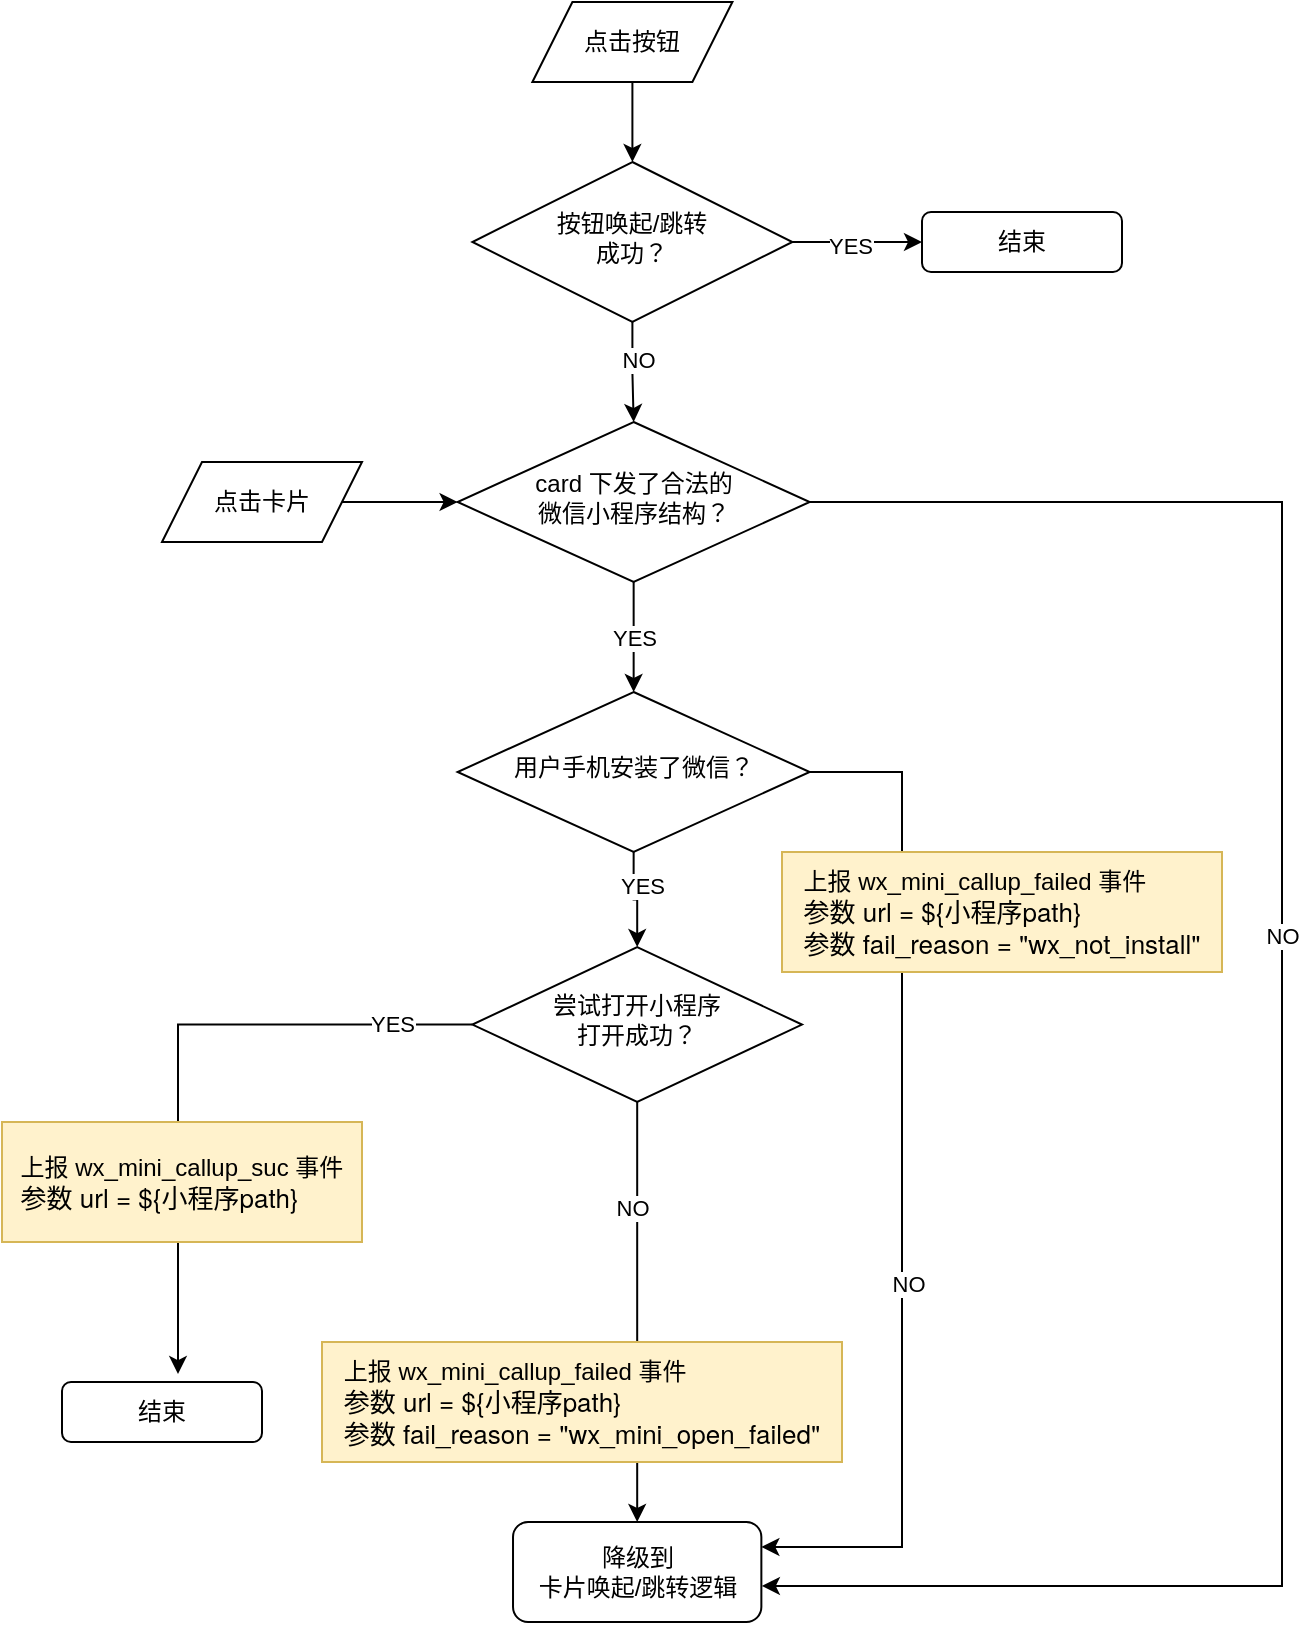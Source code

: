 <mxfile version="17.1.1" type="github">
  <diagram id="C5RBs43oDa-KdzZeNtuy" name="Page-1">
    <mxGraphModel dx="1018" dy="648" grid="1" gridSize="10" guides="1" tooltips="1" connect="1" arrows="1" fold="1" page="1" pageScale="1" pageWidth="827" pageHeight="1169" math="0" shadow="0">
      <root>
        <mxCell id="WIyWlLk6GJQsqaUBKTNV-0" />
        <mxCell id="WIyWlLk6GJQsqaUBKTNV-1" parent="WIyWlLk6GJQsqaUBKTNV-0" />
        <mxCell id="ZBhVcWiEAXyir8KUt6d2-6" style="edgeStyle=orthogonalEdgeStyle;rounded=0;orthogonalLoop=1;jettySize=auto;html=1;exitX=1;exitY=0.5;exitDx=0;exitDy=0;entryX=0;entryY=0.5;entryDx=0;entryDy=0;" edge="1" parent="WIyWlLk6GJQsqaUBKTNV-1" source="WIyWlLk6GJQsqaUBKTNV-6" target="ZBhVcWiEAXyir8KUt6d2-26">
          <mxGeometry relative="1" as="geometry">
            <mxPoint x="505.2" y="200" as="targetPoint" />
          </mxGeometry>
        </mxCell>
        <mxCell id="ZBhVcWiEAXyir8KUt6d2-10" value="YES" style="edgeLabel;html=1;align=center;verticalAlign=middle;resizable=0;points=[];" vertex="1" connectable="0" parent="ZBhVcWiEAXyir8KUt6d2-6">
          <mxGeometry x="-0.1" y="-2" relative="1" as="geometry">
            <mxPoint as="offset" />
          </mxGeometry>
        </mxCell>
        <mxCell id="ZBhVcWiEAXyir8KUt6d2-30" style="edgeStyle=orthogonalEdgeStyle;rounded=0;orthogonalLoop=1;jettySize=auto;html=1;exitX=0.5;exitY=1;exitDx=0;exitDy=0;entryX=0.5;entryY=0;entryDx=0;entryDy=0;" edge="1" parent="WIyWlLk6GJQsqaUBKTNV-1" source="WIyWlLk6GJQsqaUBKTNV-6" target="ZBhVcWiEAXyir8KUt6d2-28">
          <mxGeometry relative="1" as="geometry" />
        </mxCell>
        <mxCell id="ZBhVcWiEAXyir8KUt6d2-34" value="NO" style="edgeLabel;html=1;align=center;verticalAlign=middle;resizable=0;points=[];" vertex="1" connectable="0" parent="ZBhVcWiEAXyir8KUt6d2-30">
          <mxGeometry x="-0.249" y="3" relative="1" as="geometry">
            <mxPoint as="offset" />
          </mxGeometry>
        </mxCell>
        <mxCell id="WIyWlLk6GJQsqaUBKTNV-6" value="按钮唤起/跳转&lt;br&gt;成功？" style="rhombus;whiteSpace=wrap;html=1;shadow=0;fontFamily=Helvetica;fontSize=12;align=center;strokeWidth=1;spacing=6;spacingTop=-4;" parent="WIyWlLk6GJQsqaUBKTNV-1" vertex="1">
          <mxGeometry x="285.2" y="160" width="160" height="80" as="geometry" />
        </mxCell>
        <mxCell id="ZBhVcWiEAXyir8KUt6d2-14" style="edgeStyle=orthogonalEdgeStyle;rounded=0;orthogonalLoop=1;jettySize=auto;html=1;exitX=0.5;exitY=1;exitDx=0;exitDy=0;entryX=0.5;entryY=0;entryDx=0;entryDy=0;" edge="1" parent="WIyWlLk6GJQsqaUBKTNV-1" source="ZBhVcWiEAXyir8KUt6d2-0" target="ZBhVcWiEAXyir8KUt6d2-13">
          <mxGeometry relative="1" as="geometry" />
        </mxCell>
        <mxCell id="ZBhVcWiEAXyir8KUt6d2-52" value="NO" style="edgeLabel;html=1;align=center;verticalAlign=middle;resizable=0;points=[];" vertex="1" connectable="0" parent="ZBhVcWiEAXyir8KUt6d2-14">
          <mxGeometry x="-0.495" y="-3" relative="1" as="geometry">
            <mxPoint as="offset" />
          </mxGeometry>
        </mxCell>
        <mxCell id="ZBhVcWiEAXyir8KUt6d2-21" style="edgeStyle=orthogonalEdgeStyle;rounded=0;orthogonalLoop=1;jettySize=auto;html=1;exitX=0;exitY=0.5;exitDx=0;exitDy=0;entryX=0.58;entryY=-0.133;entryDx=0;entryDy=0;entryPerimeter=0;" edge="1" parent="WIyWlLk6GJQsqaUBKTNV-1" source="ZBhVcWiEAXyir8KUt6d2-0" target="ZBhVcWiEAXyir8KUt6d2-2">
          <mxGeometry relative="1" as="geometry" />
        </mxCell>
        <mxCell id="ZBhVcWiEAXyir8KUt6d2-53" value="YES" style="edgeLabel;html=1;align=center;verticalAlign=middle;resizable=0;points=[];" vertex="1" connectable="0" parent="ZBhVcWiEAXyir8KUt6d2-21">
          <mxGeometry x="-0.75" y="-1" relative="1" as="geometry">
            <mxPoint as="offset" />
          </mxGeometry>
        </mxCell>
        <mxCell id="ZBhVcWiEAXyir8KUt6d2-0" value="尝试打开小程序&lt;br&gt;打开成功？" style="rhombus;whiteSpace=wrap;html=1;shadow=0;fontFamily=Helvetica;fontSize=12;align=center;strokeWidth=1;spacing=6;spacingTop=-4;" vertex="1" parent="WIyWlLk6GJQsqaUBKTNV-1">
          <mxGeometry x="285.2" y="552.55" width="164.8" height="77.45" as="geometry" />
        </mxCell>
        <mxCell id="ZBhVcWiEAXyir8KUt6d2-4" style="edgeStyle=orthogonalEdgeStyle;rounded=0;orthogonalLoop=1;jettySize=auto;html=1;exitX=0.5;exitY=1;exitDx=0;exitDy=0;entryX=0.5;entryY=0;entryDx=0;entryDy=0;" edge="1" parent="WIyWlLk6GJQsqaUBKTNV-1" source="ZBhVcWiEAXyir8KUt6d2-1" target="WIyWlLk6GJQsqaUBKTNV-6">
          <mxGeometry relative="1" as="geometry" />
        </mxCell>
        <mxCell id="ZBhVcWiEAXyir8KUt6d2-1" value="点击按钮" style="shape=parallelogram;perimeter=parallelogramPerimeter;whiteSpace=wrap;html=1;fixedSize=1;" vertex="1" parent="WIyWlLk6GJQsqaUBKTNV-1">
          <mxGeometry x="315.2" y="80" width="100" height="40" as="geometry" />
        </mxCell>
        <mxCell id="ZBhVcWiEAXyir8KUt6d2-2" value="结束" style="rounded=1;whiteSpace=wrap;html=1;fontSize=12;glass=0;strokeWidth=1;shadow=0;" vertex="1" parent="WIyWlLk6GJQsqaUBKTNV-1">
          <mxGeometry x="80" y="770" width="100" height="30" as="geometry" />
        </mxCell>
        <mxCell id="ZBhVcWiEAXyir8KUt6d2-13" value="降级到&lt;br&gt;卡片唤起/跳转逻辑" style="rounded=1;whiteSpace=wrap;html=1;fontSize=12;glass=0;strokeWidth=1;shadow=0;" vertex="1" parent="WIyWlLk6GJQsqaUBKTNV-1">
          <mxGeometry x="305.51" y="840" width="124.17" height="50" as="geometry" />
        </mxCell>
        <mxCell id="ZBhVcWiEAXyir8KUt6d2-19" style="edgeStyle=orthogonalEdgeStyle;rounded=0;orthogonalLoop=1;jettySize=auto;html=1;exitX=0;exitY=0.5;exitDx=0;exitDy=0;" edge="1" parent="WIyWlLk6GJQsqaUBKTNV-1" source="ZBhVcWiEAXyir8KUt6d2-18" target="ZBhVcWiEAXyir8KUt6d2-28">
          <mxGeometry relative="1" as="geometry">
            <mxPoint x="263.95" y="525" as="targetPoint" />
          </mxGeometry>
        </mxCell>
        <mxCell id="ZBhVcWiEAXyir8KUt6d2-18" value="点击卡片" style="shape=parallelogram;perimeter=parallelogramPerimeter;whiteSpace=wrap;html=1;fixedSize=1;" vertex="1" parent="WIyWlLk6GJQsqaUBKTNV-1">
          <mxGeometry x="130.0" y="310" width="100" height="40" as="geometry" />
        </mxCell>
        <mxCell id="ZBhVcWiEAXyir8KUt6d2-26" value="结束" style="rounded=1;whiteSpace=wrap;html=1;fontSize=12;glass=0;strokeWidth=1;shadow=0;" vertex="1" parent="WIyWlLk6GJQsqaUBKTNV-1">
          <mxGeometry x="510" y="185" width="100" height="30" as="geometry" />
        </mxCell>
        <mxCell id="ZBhVcWiEAXyir8KUt6d2-33" value="YES" style="edgeStyle=orthogonalEdgeStyle;rounded=0;orthogonalLoop=1;jettySize=auto;html=1;exitX=0.5;exitY=1;exitDx=0;exitDy=0;entryX=0.5;entryY=0;entryDx=0;entryDy=0;" edge="1" parent="WIyWlLk6GJQsqaUBKTNV-1" source="ZBhVcWiEAXyir8KUt6d2-28" target="ZBhVcWiEAXyir8KUt6d2-32">
          <mxGeometry relative="1" as="geometry" />
        </mxCell>
        <mxCell id="ZBhVcWiEAXyir8KUt6d2-38" style="edgeStyle=orthogonalEdgeStyle;rounded=0;orthogonalLoop=1;jettySize=auto;html=1;exitX=1;exitY=0.5;exitDx=0;exitDy=0;entryX=1.002;entryY=0.64;entryDx=0;entryDy=0;entryPerimeter=0;" edge="1" parent="WIyWlLk6GJQsqaUBKTNV-1" source="ZBhVcWiEAXyir8KUt6d2-28" target="ZBhVcWiEAXyir8KUt6d2-13">
          <mxGeometry relative="1" as="geometry">
            <Array as="points">
              <mxPoint x="690" y="330" />
              <mxPoint x="690" y="872" />
            </Array>
          </mxGeometry>
        </mxCell>
        <mxCell id="ZBhVcWiEAXyir8KUt6d2-39" value="NO" style="edgeLabel;html=1;align=center;verticalAlign=middle;resizable=0;points=[];" vertex="1" connectable="0" parent="ZBhVcWiEAXyir8KUt6d2-38">
          <mxGeometry x="-0.128" relative="1" as="geometry">
            <mxPoint as="offset" />
          </mxGeometry>
        </mxCell>
        <mxCell id="ZBhVcWiEAXyir8KUt6d2-28" value="&lt;span&gt;card 下发了合法的&lt;br&gt;微信小程序结构？&lt;/span&gt;" style="rhombus;whiteSpace=wrap;html=1;shadow=0;fontFamily=Helvetica;fontSize=12;align=center;strokeWidth=1;spacing=6;spacingTop=-4;" vertex="1" parent="WIyWlLk6GJQsqaUBKTNV-1">
          <mxGeometry x="277.8" y="290" width="176.05" height="80" as="geometry" />
        </mxCell>
        <mxCell id="ZBhVcWiEAXyir8KUt6d2-35" style="edgeStyle=orthogonalEdgeStyle;rounded=0;orthogonalLoop=1;jettySize=auto;html=1;exitX=0.5;exitY=1;exitDx=0;exitDy=0;entryX=0.5;entryY=0;entryDx=0;entryDy=0;" edge="1" parent="WIyWlLk6GJQsqaUBKTNV-1" source="ZBhVcWiEAXyir8KUt6d2-32" target="ZBhVcWiEAXyir8KUt6d2-0">
          <mxGeometry relative="1" as="geometry" />
        </mxCell>
        <mxCell id="ZBhVcWiEAXyir8KUt6d2-36" value="YES" style="edgeLabel;html=1;align=center;verticalAlign=middle;resizable=0;points=[];" vertex="1" connectable="0" parent="ZBhVcWiEAXyir8KUt6d2-35">
          <mxGeometry x="-0.327" y="4" relative="1" as="geometry">
            <mxPoint as="offset" />
          </mxGeometry>
        </mxCell>
        <mxCell id="ZBhVcWiEAXyir8KUt6d2-40" value="" style="edgeStyle=orthogonalEdgeStyle;rounded=0;orthogonalLoop=1;jettySize=auto;html=1;exitX=1;exitY=0.5;exitDx=0;exitDy=0;entryX=1;entryY=0.25;entryDx=0;entryDy=0;" edge="1" parent="WIyWlLk6GJQsqaUBKTNV-1" source="ZBhVcWiEAXyir8KUt6d2-32" target="ZBhVcWiEAXyir8KUt6d2-13">
          <mxGeometry relative="1" as="geometry">
            <Array as="points">
              <mxPoint x="500" y="465" />
              <mxPoint x="500" y="853" />
            </Array>
          </mxGeometry>
        </mxCell>
        <mxCell id="ZBhVcWiEAXyir8KUt6d2-51" value="NO" style="edgeLabel;html=1;align=center;verticalAlign=middle;resizable=0;points=[];" vertex="1" connectable="0" parent="ZBhVcWiEAXyir8KUt6d2-40">
          <mxGeometry x="0.199" y="3" relative="1" as="geometry">
            <mxPoint as="offset" />
          </mxGeometry>
        </mxCell>
        <mxCell id="ZBhVcWiEAXyir8KUt6d2-32" value="用户手机安装了微信？" style="rhombus;whiteSpace=wrap;html=1;shadow=0;fontFamily=Helvetica;fontSize=12;align=center;strokeWidth=1;spacing=6;spacingTop=-4;" vertex="1" parent="WIyWlLk6GJQsqaUBKTNV-1">
          <mxGeometry x="277.8" y="425" width="176.05" height="80" as="geometry" />
        </mxCell>
        <mxCell id="ZBhVcWiEAXyir8KUt6d2-45" value="&lt;div style=&quot;text-align: left&quot;&gt;上报 wx_mini_callup_suc 事件&lt;/div&gt;&lt;span style=&quot;font-family: &amp;#34;helvetica neue&amp;#34; , &amp;#34;helvetica neue&amp;#34; , &amp;#34;helvetica&amp;#34; , &amp;#34;arial&amp;#34; , &amp;#34;microsoft yahei&amp;#34; , &amp;#34;lantinghei sc&amp;#34; , &amp;#34;hiragino sans gb&amp;#34; , sans-serif ; font-size: small ; background-color: rgb(255 , 255 , 255)&quot;&gt;&lt;div style=&quot;text-align: left&quot;&gt;参数 url = ${小程序path}&lt;/div&gt;&lt;/span&gt;" style="text;html=1;strokeColor=#d6b656;fillColor=#fff2cc;align=center;verticalAlign=middle;whiteSpace=wrap;rounded=0;" vertex="1" parent="WIyWlLk6GJQsqaUBKTNV-1">
          <mxGeometry x="50" y="640" width="180" height="60" as="geometry" />
        </mxCell>
        <mxCell id="ZBhVcWiEAXyir8KUt6d2-48" value="&lt;div style=&quot;text-align: left&quot;&gt;上报 wx_mini_callup_failed 事件&lt;/div&gt;&lt;span style=&quot;font-family: &amp;#34;helvetica neue&amp;#34; , &amp;#34;helvetica neue&amp;#34; , &amp;#34;helvetica&amp;#34; , &amp;#34;arial&amp;#34; , &amp;#34;microsoft yahei&amp;#34; , &amp;#34;lantinghei sc&amp;#34; , &amp;#34;hiragino sans gb&amp;#34; , sans-serif ; font-size: small ; background-color: rgb(255 , 255 , 255)&quot;&gt;&lt;div style=&quot;text-align: left&quot;&gt;参数 url = ${小程序path}&lt;/div&gt;&lt;div style=&quot;text-align: left&quot;&gt;参数 fail_reason = &quot;wx_not_install&quot;&lt;/div&gt;&lt;/span&gt;" style="text;html=1;strokeColor=#d6b656;fillColor=#fff2cc;align=center;verticalAlign=middle;whiteSpace=wrap;rounded=0;" vertex="1" parent="WIyWlLk6GJQsqaUBKTNV-1">
          <mxGeometry x="440" y="505" width="220" height="60" as="geometry" />
        </mxCell>
        <mxCell id="ZBhVcWiEAXyir8KUt6d2-49" value="&lt;div style=&quot;text-align: left&quot;&gt;上报 wx_mini_callup_failed 事件&lt;/div&gt;&lt;span style=&quot;font-family: &amp;#34;helvetica neue&amp;#34; , &amp;#34;helvetica neue&amp;#34; , &amp;#34;helvetica&amp;#34; , &amp;#34;arial&amp;#34; , &amp;#34;microsoft yahei&amp;#34; , &amp;#34;lantinghei sc&amp;#34; , &amp;#34;hiragino sans gb&amp;#34; , sans-serif ; font-size: small ; background-color: rgb(255 , 255 , 255)&quot;&gt;&lt;div style=&quot;text-align: left&quot;&gt;参数 url = ${小程序path}&lt;/div&gt;&lt;div style=&quot;text-align: left&quot;&gt;参数 fail_reason = &quot;wx_mini_open_failed&quot;&lt;/div&gt;&lt;/span&gt;" style="text;html=1;strokeColor=#d6b656;fillColor=#fff2cc;align=center;verticalAlign=middle;whiteSpace=wrap;rounded=0;" vertex="1" parent="WIyWlLk6GJQsqaUBKTNV-1">
          <mxGeometry x="210" y="750" width="260" height="60" as="geometry" />
        </mxCell>
      </root>
    </mxGraphModel>
  </diagram>
</mxfile>
